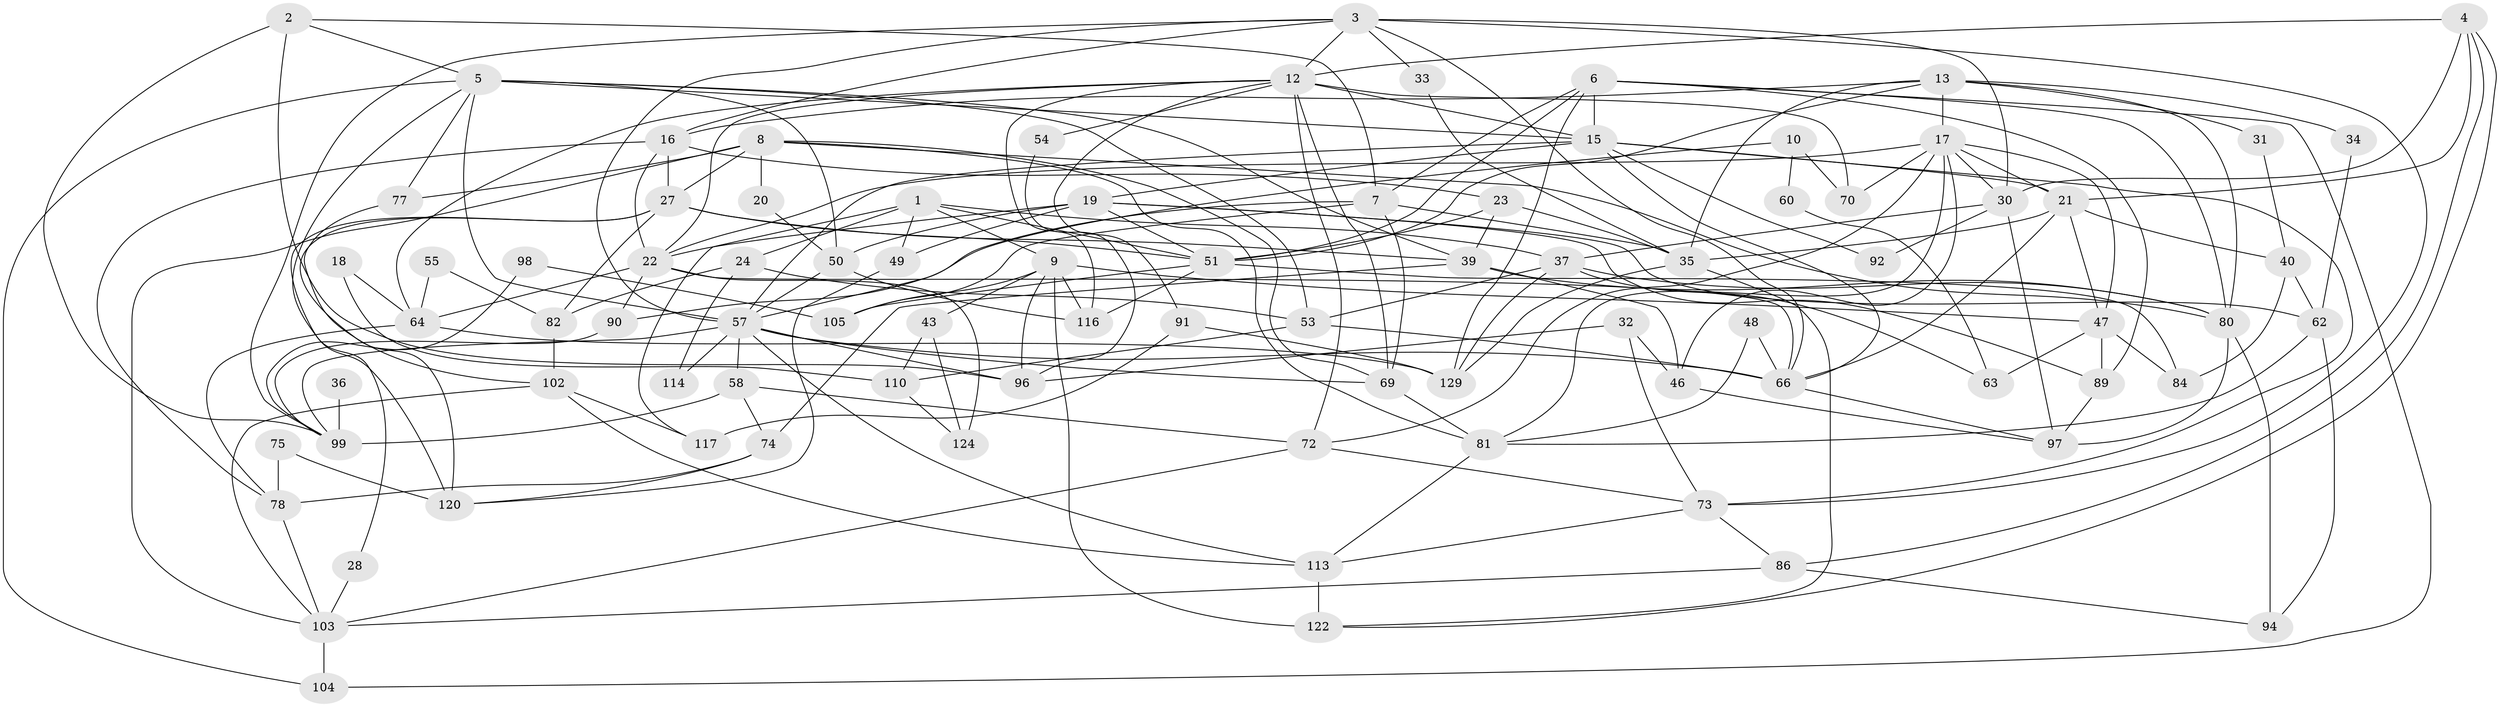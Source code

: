 // Generated by graph-tools (version 1.1) at 2025/52/02/27/25 19:52:05]
// undirected, 86 vertices, 206 edges
graph export_dot {
graph [start="1"]
  node [color=gray90,style=filled];
  1 [super="+14"];
  2;
  3 [super="+79"];
  4 [super="+25"];
  5 [super="+83"];
  6 [super="+38"];
  7 [super="+101"];
  8 [super="+11"];
  9 [super="+41"];
  10 [super="+76"];
  12 [super="+52"];
  13 [super="+119"];
  15 [super="+59"];
  16 [super="+44"];
  17 [super="+125"];
  18;
  19 [super="+88"];
  20;
  21 [super="+123"];
  22 [super="+29"];
  23;
  24 [super="+26"];
  27 [super="+71"];
  28;
  30 [super="+45"];
  31;
  32;
  33;
  34;
  35 [super="+85"];
  36;
  37 [super="+118"];
  39 [super="+42"];
  40;
  43 [super="+106"];
  46;
  47 [super="+61"];
  48;
  49;
  50 [super="+56"];
  51 [super="+95"];
  53;
  54;
  55;
  57 [super="+65"];
  58 [super="+67"];
  60;
  62 [super="+68"];
  63;
  64 [super="+87"];
  66 [super="+107"];
  69 [super="+112"];
  70;
  72;
  73 [super="+126"];
  74;
  75;
  77;
  78 [super="+93"];
  80 [super="+100"];
  81;
  82;
  84;
  86 [super="+121"];
  89;
  90;
  91;
  92;
  94;
  96 [super="+111"];
  97 [super="+109"];
  98;
  99 [super="+128"];
  102 [super="+108"];
  103 [super="+115"];
  104;
  105;
  110;
  113;
  114;
  116;
  117;
  120;
  122 [super="+127"];
  124;
  129;
  1 -- 117;
  1 -- 9;
  1 -- 49;
  1 -- 51;
  1 -- 37;
  1 -- 24;
  2 -- 5;
  2 -- 7;
  2 -- 99;
  2 -- 96;
  3 -- 12;
  3 -- 33;
  3 -- 99;
  3 -- 30;
  3 -- 16;
  3 -- 66;
  3 -- 73;
  3 -- 57;
  4 -- 122;
  4 -- 21;
  4 -- 12;
  4 -- 86;
  4 -- 30;
  5 -- 53;
  5 -- 15;
  5 -- 50;
  5 -- 39;
  5 -- 120;
  5 -- 57;
  5 -- 104;
  5 -- 77;
  6 -- 15;
  6 -- 7;
  6 -- 89;
  6 -- 129;
  6 -- 104;
  6 -- 80;
  6 -- 51;
  7 -- 105;
  7 -- 90;
  7 -- 69;
  7 -- 35;
  8 -- 20;
  8 -- 77;
  8 -- 80;
  8 -- 81;
  8 -- 27;
  8 -- 103;
  8 -- 69;
  9 -- 122 [weight=2];
  9 -- 116;
  9 -- 43;
  9 -- 96;
  9 -- 105;
  9 -- 47;
  10 -- 70 [weight=2];
  10 -- 57;
  10 -- 60;
  12 -- 15;
  12 -- 70 [weight=2];
  12 -- 72;
  12 -- 116;
  12 -- 22;
  12 -- 54;
  12 -- 91;
  12 -- 69;
  12 -- 64;
  13 -- 51;
  13 -- 80;
  13 -- 35;
  13 -- 16;
  13 -- 17;
  13 -- 34;
  13 -- 31;
  15 -- 73;
  15 -- 66;
  15 -- 92;
  15 -- 57;
  15 -- 21;
  15 -- 19;
  16 -- 78;
  16 -- 22;
  16 -- 23;
  16 -- 27;
  17 -- 70;
  17 -- 22;
  17 -- 30;
  17 -- 47;
  17 -- 72;
  17 -- 46;
  17 -- 81;
  17 -- 21;
  18 -- 64;
  18 -- 110;
  19 -- 62;
  19 -- 49;
  19 -- 50;
  19 -- 89;
  19 -- 22;
  19 -- 51;
  20 -- 50;
  21 -- 35;
  21 -- 40;
  21 -- 47;
  21 -- 66;
  22 -- 66;
  22 -- 124 [weight=2];
  22 -- 90;
  22 -- 64;
  23 -- 35;
  23 -- 39;
  23 -- 51;
  24 -- 114;
  24 -- 82;
  24 -- 53;
  27 -- 120;
  27 -- 39;
  27 -- 28;
  27 -- 51;
  27 -- 82 [weight=2];
  28 -- 103;
  30 -- 37;
  30 -- 92;
  30 -- 97;
  31 -- 40;
  32 -- 46;
  32 -- 96;
  32 -- 73;
  33 -- 35;
  34 -- 62;
  35 -- 129;
  35 -- 122;
  36 -- 99 [weight=2];
  37 -- 80;
  37 -- 129;
  37 -- 53;
  37 -- 63;
  39 -- 46;
  39 -- 80 [weight=2];
  39 -- 74;
  40 -- 84;
  40 -- 62;
  43 -- 124;
  43 -- 110;
  46 -- 97;
  47 -- 89;
  47 -- 63;
  47 -- 84;
  48 -- 81;
  48 -- 66;
  49 -- 120;
  50 -- 116;
  50 -- 57;
  51 -- 84;
  51 -- 116;
  51 -- 105;
  53 -- 110;
  53 -- 66;
  54 -- 96;
  55 -- 64;
  55 -- 82;
  57 -- 113;
  57 -- 66;
  57 -- 69;
  57 -- 99;
  57 -- 114;
  57 -- 58;
  57 -- 96;
  58 -- 99;
  58 -- 72;
  58 -- 74;
  60 -- 63;
  62 -- 81;
  62 -- 94;
  64 -- 129;
  64 -- 78;
  66 -- 97;
  69 -- 81;
  72 -- 103;
  72 -- 73;
  73 -- 113;
  73 -- 86;
  74 -- 78;
  74 -- 120;
  75 -- 120;
  75 -- 78;
  77 -- 102;
  78 -- 103;
  80 -- 94;
  80 -- 97;
  81 -- 113;
  82 -- 102;
  86 -- 103;
  86 -- 94;
  89 -- 97;
  90 -- 99;
  91 -- 129;
  91 -- 117;
  98 -- 105;
  98 -- 99;
  102 -- 103;
  102 -- 113;
  102 -- 117;
  103 -- 104;
  110 -- 124;
  113 -- 122;
}
